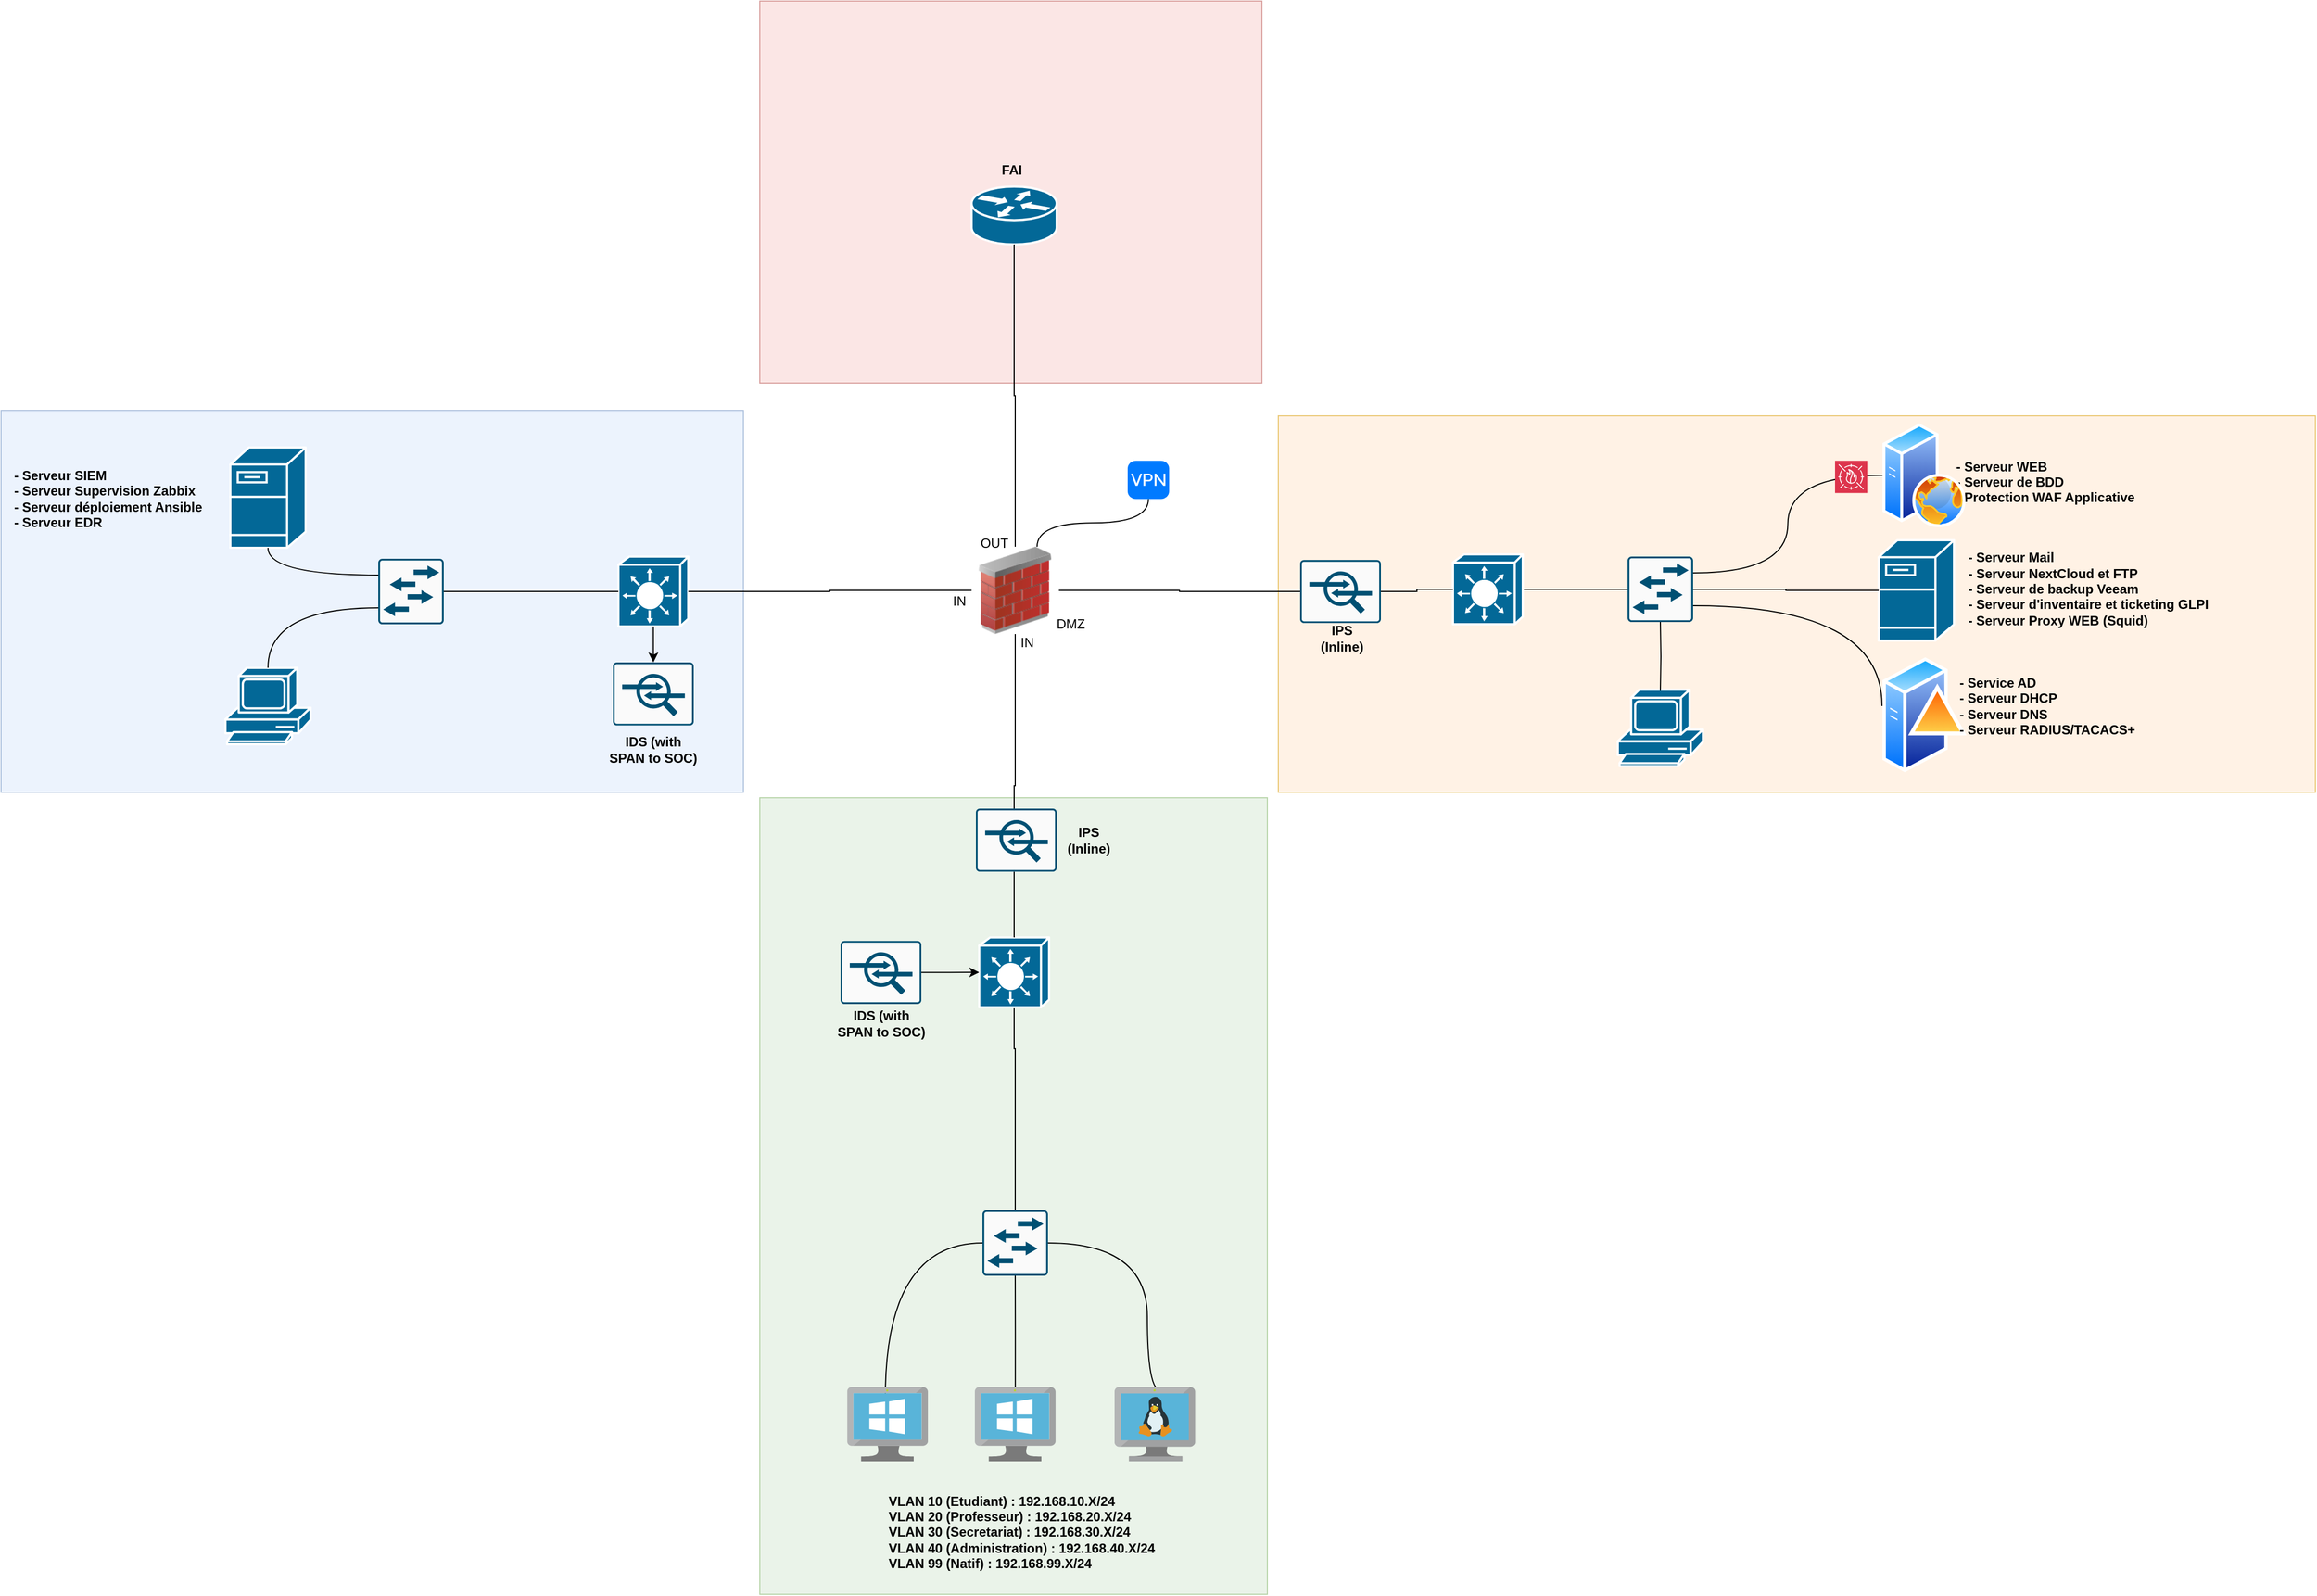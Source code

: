 <mxfile version="24.8.6">
  <diagram name="Page-1" id="c37626ed-c26b-45fb-9056-f9ebc6bb27b6">
    <mxGraphModel dx="3306" dy="2038" grid="1" gridSize="10" guides="1" tooltips="1" connect="1" arrows="1" fold="1" page="1" pageScale="1" pageWidth="1100" pageHeight="850" background="none" math="0" shadow="0">
      <root>
        <mxCell id="0" />
        <mxCell id="1" parent="0" />
        <mxCell id="sgeaB0DVFmvgLcvJb8wv-47" value="" style="whiteSpace=wrap;html=1;fillColor=#dae8fc;strokeColor=#6c8ebf;opacity=50;" vertex="1" parent="1">
          <mxGeometry x="-390" y="75" width="680" height="350" as="geometry" />
        </mxCell>
        <mxCell id="sgeaB0DVFmvgLcvJb8wv-50" value="" style="whiteSpace=wrap;html=1;fillColor=#f8cecc;strokeColor=#b85450;opacity=50;" vertex="1" parent="1">
          <mxGeometry x="305" y="-300" width="460" height="350" as="geometry" />
        </mxCell>
        <mxCell id="sgeaB0DVFmvgLcvJb8wv-49" value="" style="whiteSpace=wrap;html=1;fillColor=#d5e8d4;strokeColor=#82b366;opacity=50;" vertex="1" parent="1">
          <mxGeometry x="305" y="430" width="465" height="730" as="geometry" />
        </mxCell>
        <mxCell id="sgeaB0DVFmvgLcvJb8wv-46" value="" style="whiteSpace=wrap;html=1;fillColor=#ffe6cc;strokeColor=#d79b00;opacity=50;" vertex="1" parent="1">
          <mxGeometry x="780" y="80" width="950" height="345" as="geometry" />
        </mxCell>
        <mxCell id="sgeaB0DVFmvgLcvJb8wv-2" value="" style="shape=mxgraph.cisco.servers.fileserver;sketch=0;html=1;pointerEvents=1;dashed=0;fillColor=#036897;strokeColor=#ffffff;strokeWidth=2;verticalLabelPosition=bottom;verticalAlign=top;align=center;outlineConnect=0;" vertex="1" parent="1">
          <mxGeometry x="1330" y="194" width="69" height="92" as="geometry" />
        </mxCell>
        <mxCell id="sgeaB0DVFmvgLcvJb8wv-79" style="edgeStyle=orthogonalEdgeStyle;rounded=0;orthogonalLoop=1;jettySize=auto;html=1;exitX=0.75;exitY=0;exitDx=0;exitDy=0;curved=1;endArrow=none;endFill=0;" edge="1" parent="1" source="sgeaB0DVFmvgLcvJb8wv-5" target="sgeaB0DVFmvgLcvJb8wv-73">
          <mxGeometry relative="1" as="geometry" />
        </mxCell>
        <mxCell id="sgeaB0DVFmvgLcvJb8wv-5" value="" style="image;html=1;image=img/lib/clip_art/networking/Firewall_02_128x128.png" vertex="1" parent="1">
          <mxGeometry x="499" y="200" width="80" height="80" as="geometry" />
        </mxCell>
        <mxCell id="sgeaB0DVFmvgLcvJb8wv-10" value="" style="shape=mxgraph.cisco.routers.router;sketch=0;html=1;pointerEvents=1;dashed=0;fillColor=#036897;strokeColor=#ffffff;strokeWidth=2;verticalLabelPosition=bottom;verticalAlign=top;align=center;outlineConnect=0;" vertex="1" parent="1">
          <mxGeometry x="499" y="-130" width="78" height="53" as="geometry" />
        </mxCell>
        <mxCell id="sgeaB0DVFmvgLcvJb8wv-35" style="edgeStyle=orthogonalEdgeStyle;rounded=0;orthogonalLoop=1;jettySize=auto;html=1;exitX=0.5;exitY=1;exitDx=0;exitDy=0;exitPerimeter=0;endArrow=none;endFill=0;entryX=0.5;entryY=0;entryDx=0;entryDy=0;entryPerimeter=0;" edge="1" parent="1" source="sgeaB0DVFmvgLcvJb8wv-13" target="sgeaB0DVFmvgLcvJb8wv-42">
          <mxGeometry relative="1" as="geometry">
            <mxPoint x="538.89" y="698.752" as="targetPoint" />
            <Array as="points">
              <mxPoint x="538" y="660" />
              <mxPoint x="539" y="660" />
              <mxPoint x="539" y="808" />
            </Array>
          </mxGeometry>
        </mxCell>
        <mxCell id="sgeaB0DVFmvgLcvJb8wv-13" value="" style="shape=mxgraph.cisco.switches.layer_3_switch;sketch=0;html=1;pointerEvents=1;dashed=0;fillColor=#036897;strokeColor=#ffffff;strokeWidth=2;verticalLabelPosition=bottom;verticalAlign=top;align=center;outlineConnect=0;" vertex="1" parent="1">
          <mxGeometry x="506" y="558" width="64" height="64" as="geometry" />
        </mxCell>
        <mxCell id="sgeaB0DVFmvgLcvJb8wv-29" style="edgeStyle=orthogonalEdgeStyle;rounded=0;orthogonalLoop=1;jettySize=auto;html=1;exitX=1;exitY=0.5;exitDx=0;exitDy=0;exitPerimeter=0;endArrow=none;endFill=0;entryX=0;entryY=0.5;entryDx=0;entryDy=0;entryPerimeter=0;" edge="1" parent="1" source="sgeaB0DVFmvgLcvJb8wv-15" target="sgeaB0DVFmvgLcvJb8wv-44">
          <mxGeometry relative="1" as="geometry">
            <mxPoint x="1044.0" y="239.005" as="sourcePoint" />
            <mxPoint x="1080" y="240" as="targetPoint" />
          </mxGeometry>
        </mxCell>
        <mxCell id="sgeaB0DVFmvgLcvJb8wv-15" value="" style="shape=mxgraph.cisco.switches.layer_3_switch;sketch=0;html=1;pointerEvents=1;dashed=0;fillColor=#036897;strokeColor=#ffffff;strokeWidth=2;verticalLabelPosition=bottom;verticalAlign=top;align=center;outlineConnect=0;" vertex="1" parent="1">
          <mxGeometry x="940" y="207" width="64" height="64" as="geometry" />
        </mxCell>
        <mxCell id="sgeaB0DVFmvgLcvJb8wv-16" value="" style="shape=mxgraph.cisco.switches.layer_3_switch;sketch=0;html=1;pointerEvents=1;dashed=0;fillColor=#036897;strokeColor=#ffffff;strokeWidth=2;verticalLabelPosition=bottom;verticalAlign=top;align=center;outlineConnect=0;" vertex="1" parent="1">
          <mxGeometry x="175.5" y="209" width="64" height="64" as="geometry" />
        </mxCell>
        <mxCell id="sgeaB0DVFmvgLcvJb8wv-37" style="edgeStyle=orthogonalEdgeStyle;rounded=0;orthogonalLoop=1;jettySize=auto;html=1;exitX=0.501;exitY=0.013;exitDx=0;exitDy=0;exitPerimeter=0;endArrow=none;endFill=0;entryX=0.5;entryY=1;entryDx=0;entryDy=0;entryPerimeter=0;" edge="1" parent="1" source="sgeaB0DVFmvgLcvJb8wv-70" target="sgeaB0DVFmvgLcvJb8wv-42">
          <mxGeometry relative="1" as="geometry">
            <mxPoint x="539" y="858" as="targetPoint" />
            <mxPoint x="539" y="968" as="sourcePoint" />
          </mxGeometry>
        </mxCell>
        <mxCell id="sgeaB0DVFmvgLcvJb8wv-23" value="" style="shape=mxgraph.cisco.servers.fileserver;sketch=0;html=1;pointerEvents=1;dashed=0;fillColor=#036897;strokeColor=#ffffff;strokeWidth=2;verticalLabelPosition=bottom;verticalAlign=top;align=center;outlineConnect=0;" vertex="1" parent="1">
          <mxGeometry x="-180" y="109" width="69" height="92" as="geometry" />
        </mxCell>
        <mxCell id="sgeaB0DVFmvgLcvJb8wv-24" value="" style="shape=mxgraph.cisco.computers_and_peripherals.pc;sketch=0;html=1;pointerEvents=1;dashed=0;fillColor=#036897;strokeColor=#ffffff;strokeWidth=2;verticalLabelPosition=bottom;verticalAlign=top;align=center;outlineConnect=0;" vertex="1" parent="1">
          <mxGeometry x="-184.5" y="311" width="78" height="70" as="geometry" />
        </mxCell>
        <mxCell id="sgeaB0DVFmvgLcvJb8wv-28" style="edgeStyle=orthogonalEdgeStyle;rounded=0;orthogonalLoop=1;jettySize=auto;html=1;exitX=0;exitY=0.5;exitDx=0;exitDy=0;entryX=1;entryY=0.5;entryDx=0;entryDy=0;entryPerimeter=0;endArrow=none;endFill=0;" edge="1" parent="1" source="sgeaB0DVFmvgLcvJb8wv-5" target="sgeaB0DVFmvgLcvJb8wv-16">
          <mxGeometry relative="1" as="geometry" />
        </mxCell>
        <mxCell id="sgeaB0DVFmvgLcvJb8wv-30" style="edgeStyle=orthogonalEdgeStyle;rounded=0;orthogonalLoop=1;jettySize=auto;html=1;exitX=1;exitY=0.25;exitDx=0;exitDy=0;exitPerimeter=0;entryX=0;entryY=0.5;entryDx=0;entryDy=0;curved=1;endArrow=none;endFill=0;" edge="1" parent="1" source="sgeaB0DVFmvgLcvJb8wv-44" target="sgeaB0DVFmvgLcvJb8wv-84">
          <mxGeometry relative="1" as="geometry">
            <mxPoint x="1181" y="215" as="sourcePoint" />
            <mxPoint x="1330" y="136" as="targetPoint" />
          </mxGeometry>
        </mxCell>
        <mxCell id="sgeaB0DVFmvgLcvJb8wv-31" style="edgeStyle=orthogonalEdgeStyle;rounded=0;orthogonalLoop=1;jettySize=auto;html=1;exitX=1;exitY=0.5;exitDx=0;exitDy=0;exitPerimeter=0;entryX=0;entryY=0.5;entryDx=0;entryDy=0;entryPerimeter=0;endArrow=none;endFill=0;" edge="1" parent="1" source="sgeaB0DVFmvgLcvJb8wv-44" target="sgeaB0DVFmvgLcvJb8wv-2">
          <mxGeometry relative="1" as="geometry">
            <mxPoint x="1178.98" y="240" as="sourcePoint" />
          </mxGeometry>
        </mxCell>
        <mxCell id="sgeaB0DVFmvgLcvJb8wv-32" style="edgeStyle=orthogonalEdgeStyle;rounded=0;orthogonalLoop=1;jettySize=auto;html=1;exitX=1;exitY=0.75;exitDx=0;exitDy=0;exitPerimeter=0;entryX=0;entryY=0.5;entryDx=0;entryDy=0;curved=1;endArrow=none;endFill=0;" edge="1" parent="1" source="sgeaB0DVFmvgLcvJb8wv-44">
          <mxGeometry relative="1" as="geometry">
            <mxPoint x="1167.87" y="252.0" as="sourcePoint" />
            <mxPoint x="1333.0" y="346" as="targetPoint" />
          </mxGeometry>
        </mxCell>
        <mxCell id="sgeaB0DVFmvgLcvJb8wv-33" style="edgeStyle=orthogonalEdgeStyle;rounded=0;orthogonalLoop=1;jettySize=auto;html=1;exitX=0;exitY=0.5;exitDx=0;exitDy=0;exitPerimeter=0;entryX=1;entryY=0.5;entryDx=0;entryDy=0;entryPerimeter=0;endArrow=none;endFill=0;" edge="1" parent="1" source="sgeaB0DVFmvgLcvJb8wv-16" target="sgeaB0DVFmvgLcvJb8wv-45">
          <mxGeometry relative="1" as="geometry">
            <mxPoint x="17.98" y="241" as="targetPoint" />
          </mxGeometry>
        </mxCell>
        <mxCell id="sgeaB0DVFmvgLcvJb8wv-34" style="edgeStyle=orthogonalEdgeStyle;rounded=0;orthogonalLoop=1;jettySize=auto;html=1;exitX=0.5;exitY=1;exitDx=0;exitDy=0;entryX=0.5;entryY=0;entryDx=0;entryDy=0;entryPerimeter=0;endArrow=none;endFill=0;" edge="1" parent="1" source="sgeaB0DVFmvgLcvJb8wv-5" target="sgeaB0DVFmvgLcvJb8wv-13">
          <mxGeometry relative="1" as="geometry" />
        </mxCell>
        <mxCell id="sgeaB0DVFmvgLcvJb8wv-36" style="edgeStyle=orthogonalEdgeStyle;rounded=0;orthogonalLoop=1;jettySize=auto;html=1;exitX=0;exitY=0.5;exitDx=0;exitDy=0;exitPerimeter=0;curved=1;endArrow=none;endFill=0;" edge="1" parent="1" source="sgeaB0DVFmvgLcvJb8wv-42">
          <mxGeometry relative="1" as="geometry">
            <mxPoint x="488.5" y="833" as="sourcePoint" />
            <mxPoint x="420" y="978" as="targetPoint" />
          </mxGeometry>
        </mxCell>
        <mxCell id="sgeaB0DVFmvgLcvJb8wv-38" style="edgeStyle=orthogonalEdgeStyle;rounded=0;orthogonalLoop=1;jettySize=auto;html=1;entryX=1;entryY=0.5;entryDx=0;entryDy=0;entryPerimeter=0;curved=1;endArrow=none;endFill=0;exitX=0.57;exitY=0.045;exitDx=0;exitDy=0;exitPerimeter=0;" edge="1" parent="1" source="sgeaB0DVFmvgLcvJb8wv-71" target="sgeaB0DVFmvgLcvJb8wv-42">
          <mxGeometry relative="1" as="geometry">
            <mxPoint x="650" y="968" as="sourcePoint" />
            <mxPoint x="587.48" y="833" as="targetPoint" />
            <Array as="points">
              <mxPoint x="660" y="973" />
              <mxPoint x="660" y="838" />
            </Array>
          </mxGeometry>
        </mxCell>
        <mxCell id="sgeaB0DVFmvgLcvJb8wv-39" style="edgeStyle=orthogonalEdgeStyle;rounded=0;orthogonalLoop=1;jettySize=auto;html=1;exitX=0;exitY=0.25;exitDx=0;exitDy=0;exitPerimeter=0;entryX=0.5;entryY=1;entryDx=0;entryDy=0;entryPerimeter=0;curved=1;endArrow=none;endFill=0;" edge="1" parent="1" source="sgeaB0DVFmvgLcvJb8wv-45" target="sgeaB0DVFmvgLcvJb8wv-23">
          <mxGeometry relative="1" as="geometry">
            <mxPoint x="-64.84" y="227.5" as="sourcePoint" />
          </mxGeometry>
        </mxCell>
        <mxCell id="sgeaB0DVFmvgLcvJb8wv-41" style="edgeStyle=orthogonalEdgeStyle;rounded=0;orthogonalLoop=1;jettySize=auto;html=1;exitX=0;exitY=0.75;exitDx=0;exitDy=0;exitPerimeter=0;entryX=0.5;entryY=0;entryDx=0;entryDy=0;entryPerimeter=0;curved=1;endArrow=none;endFill=0;" edge="1" parent="1" source="sgeaB0DVFmvgLcvJb8wv-45" target="sgeaB0DVFmvgLcvJb8wv-24">
          <mxGeometry relative="1" as="geometry">
            <mxPoint x="-81" y="265" as="sourcePoint" />
          </mxGeometry>
        </mxCell>
        <mxCell id="sgeaB0DVFmvgLcvJb8wv-42" value="" style="sketch=0;points=[[0.015,0.015,0],[0.985,0.015,0],[0.985,0.985,0],[0.015,0.985,0],[0.25,0,0],[0.5,0,0],[0.75,0,0],[1,0.25,0],[1,0.5,0],[1,0.75,0],[0.75,1,0],[0.5,1,0],[0.25,1,0],[0,0.75,0],[0,0.5,0],[0,0.25,0]];verticalLabelPosition=bottom;html=1;verticalAlign=top;aspect=fixed;align=center;pointerEvents=1;shape=mxgraph.cisco19.rect;prIcon=l2_switch;fillColor=#FAFAFA;strokeColor=#005073;" vertex="1" parent="1">
          <mxGeometry x="509.0" y="808" width="60" height="60" as="geometry" />
        </mxCell>
        <mxCell id="sgeaB0DVFmvgLcvJb8wv-44" value="" style="sketch=0;points=[[0.015,0.015,0],[0.985,0.015,0],[0.985,0.985,0],[0.015,0.985,0],[0.25,0,0],[0.5,0,0],[0.75,0,0],[1,0.25,0],[1,0.5,0],[1,0.75,0],[0.75,1,0],[0.5,1,0],[0.25,1,0],[0,0.75,0],[0,0.5,0],[0,0.25,0]];verticalLabelPosition=bottom;html=1;verticalAlign=top;aspect=fixed;align=center;pointerEvents=1;shape=mxgraph.cisco19.rect;prIcon=l2_switch;fillColor=#FAFAFA;strokeColor=#005073;" vertex="1" parent="1">
          <mxGeometry x="1100" y="209" width="60" height="60" as="geometry" />
        </mxCell>
        <mxCell id="sgeaB0DVFmvgLcvJb8wv-45" value="" style="sketch=0;points=[[0.015,0.015,0],[0.985,0.015,0],[0.985,0.985,0],[0.015,0.985,0],[0.25,0,0],[0.5,0,0],[0.75,0,0],[1,0.25,0],[1,0.5,0],[1,0.75,0],[0.75,1,0],[0.5,1,0],[0.25,1,0],[0,0.75,0],[0,0.5,0],[0,0.25,0]];verticalLabelPosition=bottom;html=1;verticalAlign=top;aspect=fixed;align=center;pointerEvents=1;shape=mxgraph.cisco19.rect;prIcon=l2_switch;fillColor=#FAFAFA;strokeColor=#005073;" vertex="1" parent="1">
          <mxGeometry x="-44.5" y="211" width="60" height="60" as="geometry" />
        </mxCell>
        <mxCell id="sgeaB0DVFmvgLcvJb8wv-51" value="" style="shape=mxgraph.cisco.computers_and_peripherals.pc;sketch=0;html=1;pointerEvents=1;dashed=0;fillColor=#036897;strokeColor=#ffffff;strokeWidth=2;verticalLabelPosition=bottom;verticalAlign=top;align=center;outlineConnect=0;" vertex="1" parent="1">
          <mxGeometry x="1091" y="331" width="78" height="70" as="geometry" />
        </mxCell>
        <mxCell id="sgeaB0DVFmvgLcvJb8wv-53" style="edgeStyle=orthogonalEdgeStyle;rounded=0;orthogonalLoop=1;jettySize=auto;html=1;exitX=0.5;exitY=0;exitDx=0;exitDy=0;exitPerimeter=0;entryX=0.5;entryY=1;entryDx=0;entryDy=0;entryPerimeter=0;endArrow=none;endFill=0;" edge="1" parent="1" target="sgeaB0DVFmvgLcvJb8wv-44">
          <mxGeometry relative="1" as="geometry">
            <mxPoint x="1130.0" y="332" as="sourcePoint" />
          </mxGeometry>
        </mxCell>
        <mxCell id="sgeaB0DVFmvgLcvJb8wv-54" value="DMZ" style="text;strokeColor=none;align=center;fillColor=none;html=1;verticalAlign=middle;whiteSpace=wrap;rounded=0;" vertex="1" parent="1">
          <mxGeometry x="560" y="256" width="60" height="30" as="geometry" />
        </mxCell>
        <mxCell id="sgeaB0DVFmvgLcvJb8wv-57" value="IN" style="text;strokeColor=none;align=center;fillColor=none;html=1;verticalAlign=middle;whiteSpace=wrap;rounded=0;" vertex="1" parent="1">
          <mxGeometry x="520" y="273" width="60" height="30" as="geometry" />
        </mxCell>
        <mxCell id="sgeaB0DVFmvgLcvJb8wv-58" value="IN" style="text;strokeColor=none;align=center;fillColor=none;html=1;verticalAlign=middle;whiteSpace=wrap;rounded=0;" vertex="1" parent="1">
          <mxGeometry x="458" y="235" width="60" height="30" as="geometry" />
        </mxCell>
        <mxCell id="sgeaB0DVFmvgLcvJb8wv-59" value="OUT" style="text;strokeColor=none;align=center;fillColor=none;html=1;verticalAlign=middle;whiteSpace=wrap;rounded=0;" vertex="1" parent="1">
          <mxGeometry x="490" y="182" width="60" height="30" as="geometry" />
        </mxCell>
        <mxCell id="sgeaB0DVFmvgLcvJb8wv-61" value="&lt;p style=&quot;margin: 0px;&quot;&gt;&lt;b&gt;- Serveur Mail&lt;/b&gt;&lt;/p&gt;&lt;p style=&quot;margin: 0px;&quot;&gt;&lt;b&gt;- Serveur NextCloud et FTP&lt;/b&gt;&lt;/p&gt;&lt;p style=&quot;margin: 0px;&quot;&gt;&lt;b&gt;- Serveur de backup Veeam&lt;/b&gt;&lt;/p&gt;&lt;p style=&quot;margin: 0px;&quot;&gt;&lt;b&gt;- Serveur d&#39;inventaire et ticketing GLPI&lt;/b&gt;&lt;/p&gt;&lt;p style=&quot;margin: 0px;&quot;&gt;&lt;b&gt;- Serveur Proxy WEB (&lt;/b&gt;&lt;span style=&quot;background-color: initial;&quot;&gt;&lt;b&gt;Squid)&lt;/b&gt;&lt;/span&gt;&lt;/p&gt;&lt;b&gt;&lt;br&gt;&lt;/b&gt;&lt;p style=&quot;margin: 0px;&quot;&gt;&lt;br&gt;&lt;/p&gt;" style="text;strokeColor=none;align=left;fillColor=none;html=1;verticalAlign=middle;whiteSpace=wrap;rounded=0;" vertex="1" parent="1">
          <mxGeometry x="1410" y="186.75" width="230" height="131.5" as="geometry" />
        </mxCell>
        <mxCell id="sgeaB0DVFmvgLcvJb8wv-62" value="&lt;b&gt;VLAN 10 (Etudiant) : 192.168.10.X/24&lt;/b&gt;&lt;div&gt;&lt;b&gt;VLAN 20 (Professeur)&amp;nbsp;&lt;/b&gt;&lt;b style=&quot;background-color: initial;&quot;&gt;: 192.168.20.X/24&lt;/b&gt;&lt;/div&gt;&lt;div&gt;&lt;b&gt;VLAN 30 (Secretariat)&amp;nbsp;&lt;/b&gt;&lt;b style=&quot;background-color: initial;&quot;&gt;: 192.168.30.X/24&lt;/b&gt;&lt;/div&gt;&lt;div&gt;&lt;b&gt;VLAN 40 (Administration)&amp;nbsp;&lt;/b&gt;&lt;b style=&quot;background-color: initial;&quot;&gt;: 192.168.40.X/24&lt;/b&gt;&lt;/div&gt;&lt;div&gt;&lt;b&gt;VLAN 99 (Natif)&amp;nbsp;&lt;/b&gt;&lt;b style=&quot;background-color: initial;&quot;&gt;: 192.168.99.X/24&lt;/b&gt;&lt;/div&gt;" style="text;strokeColor=none;align=left;fillColor=none;html=1;verticalAlign=middle;whiteSpace=wrap;rounded=0;" vertex="1" parent="1">
          <mxGeometry x="421" y="1058" width="260" height="90" as="geometry" />
        </mxCell>
        <mxCell id="sgeaB0DVFmvgLcvJb8wv-63" value="" style="image;aspect=fixed;perimeter=ellipsePerimeter;html=1;align=center;shadow=0;dashed=0;spacingTop=3;image=img/lib/active_directory/domain_controller.svg;" vertex="1" parent="1">
          <mxGeometry x="1333.5" y="299" width="77" height="110" as="geometry" />
        </mxCell>
        <mxCell id="sgeaB0DVFmvgLcvJb8wv-64" value="&lt;p style=&quot;text-align: left; margin: 0px;&quot;&gt;&lt;b&gt;- Service AD&lt;/b&gt;&lt;b&gt;&lt;/b&gt;&lt;/p&gt;&lt;p style=&quot;text-align: left; margin: 0px;&quot;&gt;&lt;b&gt;- Serveur DHCP&lt;/b&gt;&lt;/p&gt;&lt;p style=&quot;text-align: left; margin: 0px;&quot;&gt;&lt;b&gt;- Serveur DNS&lt;/b&gt;&lt;/p&gt;&lt;p style=&quot;text-align: left; margin: 0px;&quot;&gt;&lt;b&gt;- Serveur RADIUS/TACACS+&lt;/b&gt;&lt;/p&gt;" style="text;strokeColor=none;align=center;fillColor=none;html=1;verticalAlign=middle;whiteSpace=wrap;rounded=0;" vertex="1" parent="1">
          <mxGeometry x="1399" y="311" width="171" height="70" as="geometry" />
        </mxCell>
        <mxCell id="sgeaB0DVFmvgLcvJb8wv-66" value="- Serveur SIEM&lt;div&gt;- Serveur Supervision Zabbix&lt;/div&gt;&lt;div&gt;- Serveur déploiement Ansible&lt;/div&gt;&lt;div&gt;- Serveur EDR&lt;/div&gt;" style="text;strokeColor=none;align=left;fillColor=none;html=1;verticalAlign=middle;whiteSpace=wrap;rounded=0;fontStyle=1" vertex="1" parent="1">
          <mxGeometry x="-380" y="111" width="200" height="90" as="geometry" />
        </mxCell>
        <mxCell id="sgeaB0DVFmvgLcvJb8wv-69" value="" style="image;sketch=0;aspect=fixed;html=1;points=[];align=center;fontSize=12;image=img/lib/mscae/VirtualMachineWindows.svg;" vertex="1" parent="1">
          <mxGeometry x="385.09" y="970" width="73.91" height="68" as="geometry" />
        </mxCell>
        <mxCell id="sgeaB0DVFmvgLcvJb8wv-70" value="" style="image;sketch=0;aspect=fixed;html=1;points=[];align=center;fontSize=12;image=img/lib/mscae/VirtualMachineWindows.svg;" vertex="1" parent="1">
          <mxGeometry x="502.05" y="970" width="73.91" height="68" as="geometry" />
        </mxCell>
        <mxCell id="sgeaB0DVFmvgLcvJb8wv-71" value="" style="image;sketch=0;aspect=fixed;html=1;points=[];align=center;fontSize=12;image=img/lib/mscae/VM_Linux.svg;" vertex="1" parent="1">
          <mxGeometry x="630" y="970" width="73.91" height="68" as="geometry" />
        </mxCell>
        <mxCell id="sgeaB0DVFmvgLcvJb8wv-73" value="" style="html=1;strokeWidth=1;shadow=0;dashed=0;shape=mxgraph.ios7.misc.vpn;fillColor=#007AFF;strokeColor=none;buttonText=;strokeColor2=#222222;fontColor=#222222;fontSize=8;verticalLabelPosition=bottom;verticalAlign=top;align=center;sketch=0;" vertex="1" parent="1">
          <mxGeometry x="642" y="121.25" width="38" height="35" as="geometry" />
        </mxCell>
        <mxCell id="sgeaB0DVFmvgLcvJb8wv-75" value="" style="sketch=0;points=[[0.015,0.015,0],[0.985,0.015,0],[0.985,0.985,0],[0.015,0.985,0],[0.25,0,0],[0.5,0,0],[0.75,0,0],[1,0.25,0],[1,0.5,0],[1,0.75,0],[0.75,1,0],[0.5,1,0],[0.25,1,0],[0,0.75,0],[0,0.5,0],[0,0.25,0]];verticalLabelPosition=bottom;html=1;verticalAlign=top;aspect=fixed;align=center;pointerEvents=1;shape=mxgraph.cisco19.rect;prIcon=ips_ids;fillColor=#FAFAFA;strokeColor=#005073;" vertex="1" parent="1">
          <mxGeometry x="379" y="561.19" width="74" height="57.81" as="geometry" />
        </mxCell>
        <mxCell id="sgeaB0DVFmvgLcvJb8wv-78" value="IDS (with SPAN to SOC)" style="text;strokeColor=none;align=center;fillColor=none;html=1;verticalAlign=middle;whiteSpace=wrap;rounded=0;fontStyle=1" vertex="1" parent="1">
          <mxGeometry x="375" y="622" width="83" height="30" as="geometry" />
        </mxCell>
        <mxCell id="sgeaB0DVFmvgLcvJb8wv-82" value="IPS (Inline)" style="text;strokeColor=none;align=center;fillColor=none;html=1;verticalAlign=middle;whiteSpace=wrap;rounded=0;fontStyle=1" vertex="1" parent="1">
          <mxGeometry x="807" y="269" width="63" height="30" as="geometry" />
        </mxCell>
        <mxCell id="sgeaB0DVFmvgLcvJb8wv-83" value="&lt;p style=&quot;margin: 0px;&quot;&gt;&lt;b style=&quot;background-color: initial;&quot;&gt;- Serveur WEB&lt;/b&gt;&lt;/p&gt;&lt;p style=&quot;margin: 0px;&quot;&gt;&lt;b&gt;- Serveur de BDD&lt;/b&gt;&lt;/p&gt;&lt;p style=&quot;margin: 0px;&quot;&gt;&lt;b style=&quot;background-color: initial;&quot;&gt;- Protection WAF Applicative&lt;/b&gt;&lt;/p&gt;&lt;b&gt;&lt;br&gt;&lt;/b&gt;&lt;p style=&quot;margin: 0px;&quot;&gt;&lt;br&gt;&lt;/p&gt;" style="text;strokeColor=none;align=left;fillColor=none;html=1;verticalAlign=middle;whiteSpace=wrap;rounded=0;" vertex="1" parent="1">
          <mxGeometry x="1399" y="89.25" width="230" height="131.5" as="geometry" />
        </mxCell>
        <mxCell id="sgeaB0DVFmvgLcvJb8wv-84" value="" style="image;aspect=fixed;perimeter=ellipsePerimeter;html=1;align=center;shadow=0;dashed=0;spacingTop=3;image=img/lib/active_directory/web_server.svg;" vertex="1" parent="1">
          <mxGeometry x="1333.5" y="87" width="76" height="95" as="geometry" />
        </mxCell>
        <mxCell id="sgeaB0DVFmvgLcvJb8wv-74" value="" style="sketch=0;points=[[0,0,0],[0.25,0,0],[0.5,0,0],[0.75,0,0],[1,0,0],[0,1,0],[0.25,1,0],[0.5,1,0],[0.75,1,0],[1,1,0],[0,0.25,0],[0,0.5,0],[0,0.75,0],[1,0.25,0],[1,0.5,0],[1,0.75,0]];outlineConnect=0;fontColor=#232F3E;fillColor=#DD344C;strokeColor=#ffffff;dashed=0;verticalLabelPosition=bottom;verticalAlign=top;align=center;html=1;fontSize=12;fontStyle=0;aspect=fixed;shape=mxgraph.aws4.resourceIcon;resIcon=mxgraph.aws4.waf;" vertex="1" parent="1">
          <mxGeometry x="1290" y="121.25" width="29.5" height="29.5" as="geometry" />
        </mxCell>
        <mxCell id="sgeaB0DVFmvgLcvJb8wv-85" value="" style="sketch=0;points=[[0.015,0.015,0],[0.985,0.015,0],[0.985,0.985,0],[0.015,0.985,0],[0.25,0,0],[0.5,0,0],[0.75,0,0],[1,0.25,0],[1,0.5,0],[1,0.75,0],[0.75,1,0],[0.5,1,0],[0.25,1,0],[0,0.75,0],[0,0.5,0],[0,0.25,0]];verticalLabelPosition=bottom;html=1;verticalAlign=top;aspect=fixed;align=center;pointerEvents=1;shape=mxgraph.cisco19.rect;prIcon=ips_ids;fillColor=#FAFAFA;strokeColor=#005073;" vertex="1" parent="1">
          <mxGeometry x="800" y="212.1" width="74" height="57.81" as="geometry" />
        </mxCell>
        <mxCell id="sgeaB0DVFmvgLcvJb8wv-86" style="edgeStyle=orthogonalEdgeStyle;rounded=0;orthogonalLoop=1;jettySize=auto;html=1;exitX=1;exitY=0.5;exitDx=0;exitDy=0;entryX=0;entryY=0.5;entryDx=0;entryDy=0;entryPerimeter=0;endArrow=none;endFill=0;" edge="1" parent="1" source="sgeaB0DVFmvgLcvJb8wv-5" target="sgeaB0DVFmvgLcvJb8wv-85">
          <mxGeometry relative="1" as="geometry" />
        </mxCell>
        <mxCell id="sgeaB0DVFmvgLcvJb8wv-87" style="edgeStyle=orthogonalEdgeStyle;rounded=0;orthogonalLoop=1;jettySize=auto;html=1;exitX=1;exitY=0.5;exitDx=0;exitDy=0;exitPerimeter=0;entryX=0;entryY=0.5;entryDx=0;entryDy=0;entryPerimeter=0;endArrow=none;endFill=0;" edge="1" parent="1" source="sgeaB0DVFmvgLcvJb8wv-85" target="sgeaB0DVFmvgLcvJb8wv-15">
          <mxGeometry relative="1" as="geometry" />
        </mxCell>
        <mxCell id="sgeaB0DVFmvgLcvJb8wv-88" style="edgeStyle=orthogonalEdgeStyle;rounded=0;orthogonalLoop=1;jettySize=auto;html=1;exitX=1;exitY=0.5;exitDx=0;exitDy=0;exitPerimeter=0;entryX=0;entryY=0.5;entryDx=0;entryDy=0;entryPerimeter=0;" edge="1" parent="1" source="sgeaB0DVFmvgLcvJb8wv-75" target="sgeaB0DVFmvgLcvJb8wv-13">
          <mxGeometry relative="1" as="geometry" />
        </mxCell>
        <mxCell id="sgeaB0DVFmvgLcvJb8wv-89" value="" style="sketch=0;points=[[0.015,0.015,0],[0.985,0.015,0],[0.985,0.985,0],[0.015,0.985,0],[0.25,0,0],[0.5,0,0],[0.75,0,0],[1,0.25,0],[1,0.5,0],[1,0.75,0],[0.75,1,0],[0.5,1,0],[0.25,1,0],[0,0.75,0],[0,0.5,0],[0,0.25,0]];verticalLabelPosition=bottom;html=1;verticalAlign=top;aspect=fixed;align=center;pointerEvents=1;shape=mxgraph.cisco19.rect;prIcon=ips_ids;fillColor=#FAFAFA;strokeColor=#005073;" vertex="1" parent="1">
          <mxGeometry x="170.5" y="306" width="74" height="57.81" as="geometry" />
        </mxCell>
        <mxCell id="sgeaB0DVFmvgLcvJb8wv-90" value="IDS (with SPAN to SOC)" style="text;strokeColor=none;align=center;fillColor=none;html=1;verticalAlign=middle;whiteSpace=wrap;rounded=0;fontStyle=1" vertex="1" parent="1">
          <mxGeometry x="166" y="371" width="83" height="30" as="geometry" />
        </mxCell>
        <mxCell id="sgeaB0DVFmvgLcvJb8wv-91" style="edgeStyle=orthogonalEdgeStyle;rounded=0;orthogonalLoop=1;jettySize=auto;html=1;exitX=0.5;exitY=1;exitDx=0;exitDy=0;exitPerimeter=0;entryX=0.5;entryY=0;entryDx=0;entryDy=0;entryPerimeter=0;" edge="1" parent="1" source="sgeaB0DVFmvgLcvJb8wv-16" target="sgeaB0DVFmvgLcvJb8wv-89">
          <mxGeometry relative="1" as="geometry" />
        </mxCell>
        <mxCell id="sgeaB0DVFmvgLcvJb8wv-92" value="" style="sketch=0;points=[[0.015,0.015,0],[0.985,0.015,0],[0.985,0.985,0],[0.015,0.985,0],[0.25,0,0],[0.5,0,0],[0.75,0,0],[1,0.25,0],[1,0.5,0],[1,0.75,0],[0.75,1,0],[0.5,1,0],[0.25,1,0],[0,0.75,0],[0,0.5,0],[0,0.25,0]];verticalLabelPosition=bottom;html=1;verticalAlign=top;aspect=fixed;align=center;pointerEvents=1;shape=mxgraph.cisco19.rect;prIcon=ips_ids;fillColor=#FAFAFA;strokeColor=#005073;" vertex="1" parent="1">
          <mxGeometry x="503" y="440" width="74" height="57.81" as="geometry" />
        </mxCell>
        <mxCell id="sgeaB0DVFmvgLcvJb8wv-93" value="IPS (Inline)" style="text;strokeColor=none;align=center;fillColor=none;html=1;verticalAlign=middle;whiteSpace=wrap;rounded=0;fontStyle=1" vertex="1" parent="1">
          <mxGeometry x="574.96" y="453.91" width="63" height="30" as="geometry" />
        </mxCell>
        <mxCell id="sgeaB0DVFmvgLcvJb8wv-95" value="" style="edgeStyle=orthogonalEdgeStyle;rounded=0;orthogonalLoop=1;jettySize=auto;html=1;exitX=0.5;exitY=0;exitDx=0;exitDy=0;entryX=0.5;entryY=1;entryDx=0;entryDy=0;entryPerimeter=0;endArrow=none;endFill=0;" edge="1" parent="1" source="sgeaB0DVFmvgLcvJb8wv-5" target="sgeaB0DVFmvgLcvJb8wv-10">
          <mxGeometry relative="1" as="geometry">
            <mxPoint x="539" y="200" as="sourcePoint" />
            <mxPoint x="539.0" y="121.25" as="targetPoint" />
          </mxGeometry>
        </mxCell>
        <mxCell id="sgeaB0DVFmvgLcvJb8wv-98" value="FAI" style="text;strokeColor=none;align=center;fillColor=none;html=1;verticalAlign=middle;whiteSpace=wrap;rounded=0;fontStyle=1" vertex="1" parent="1">
          <mxGeometry x="506" y="-160" width="60" height="30" as="geometry" />
        </mxCell>
      </root>
    </mxGraphModel>
  </diagram>
</mxfile>
